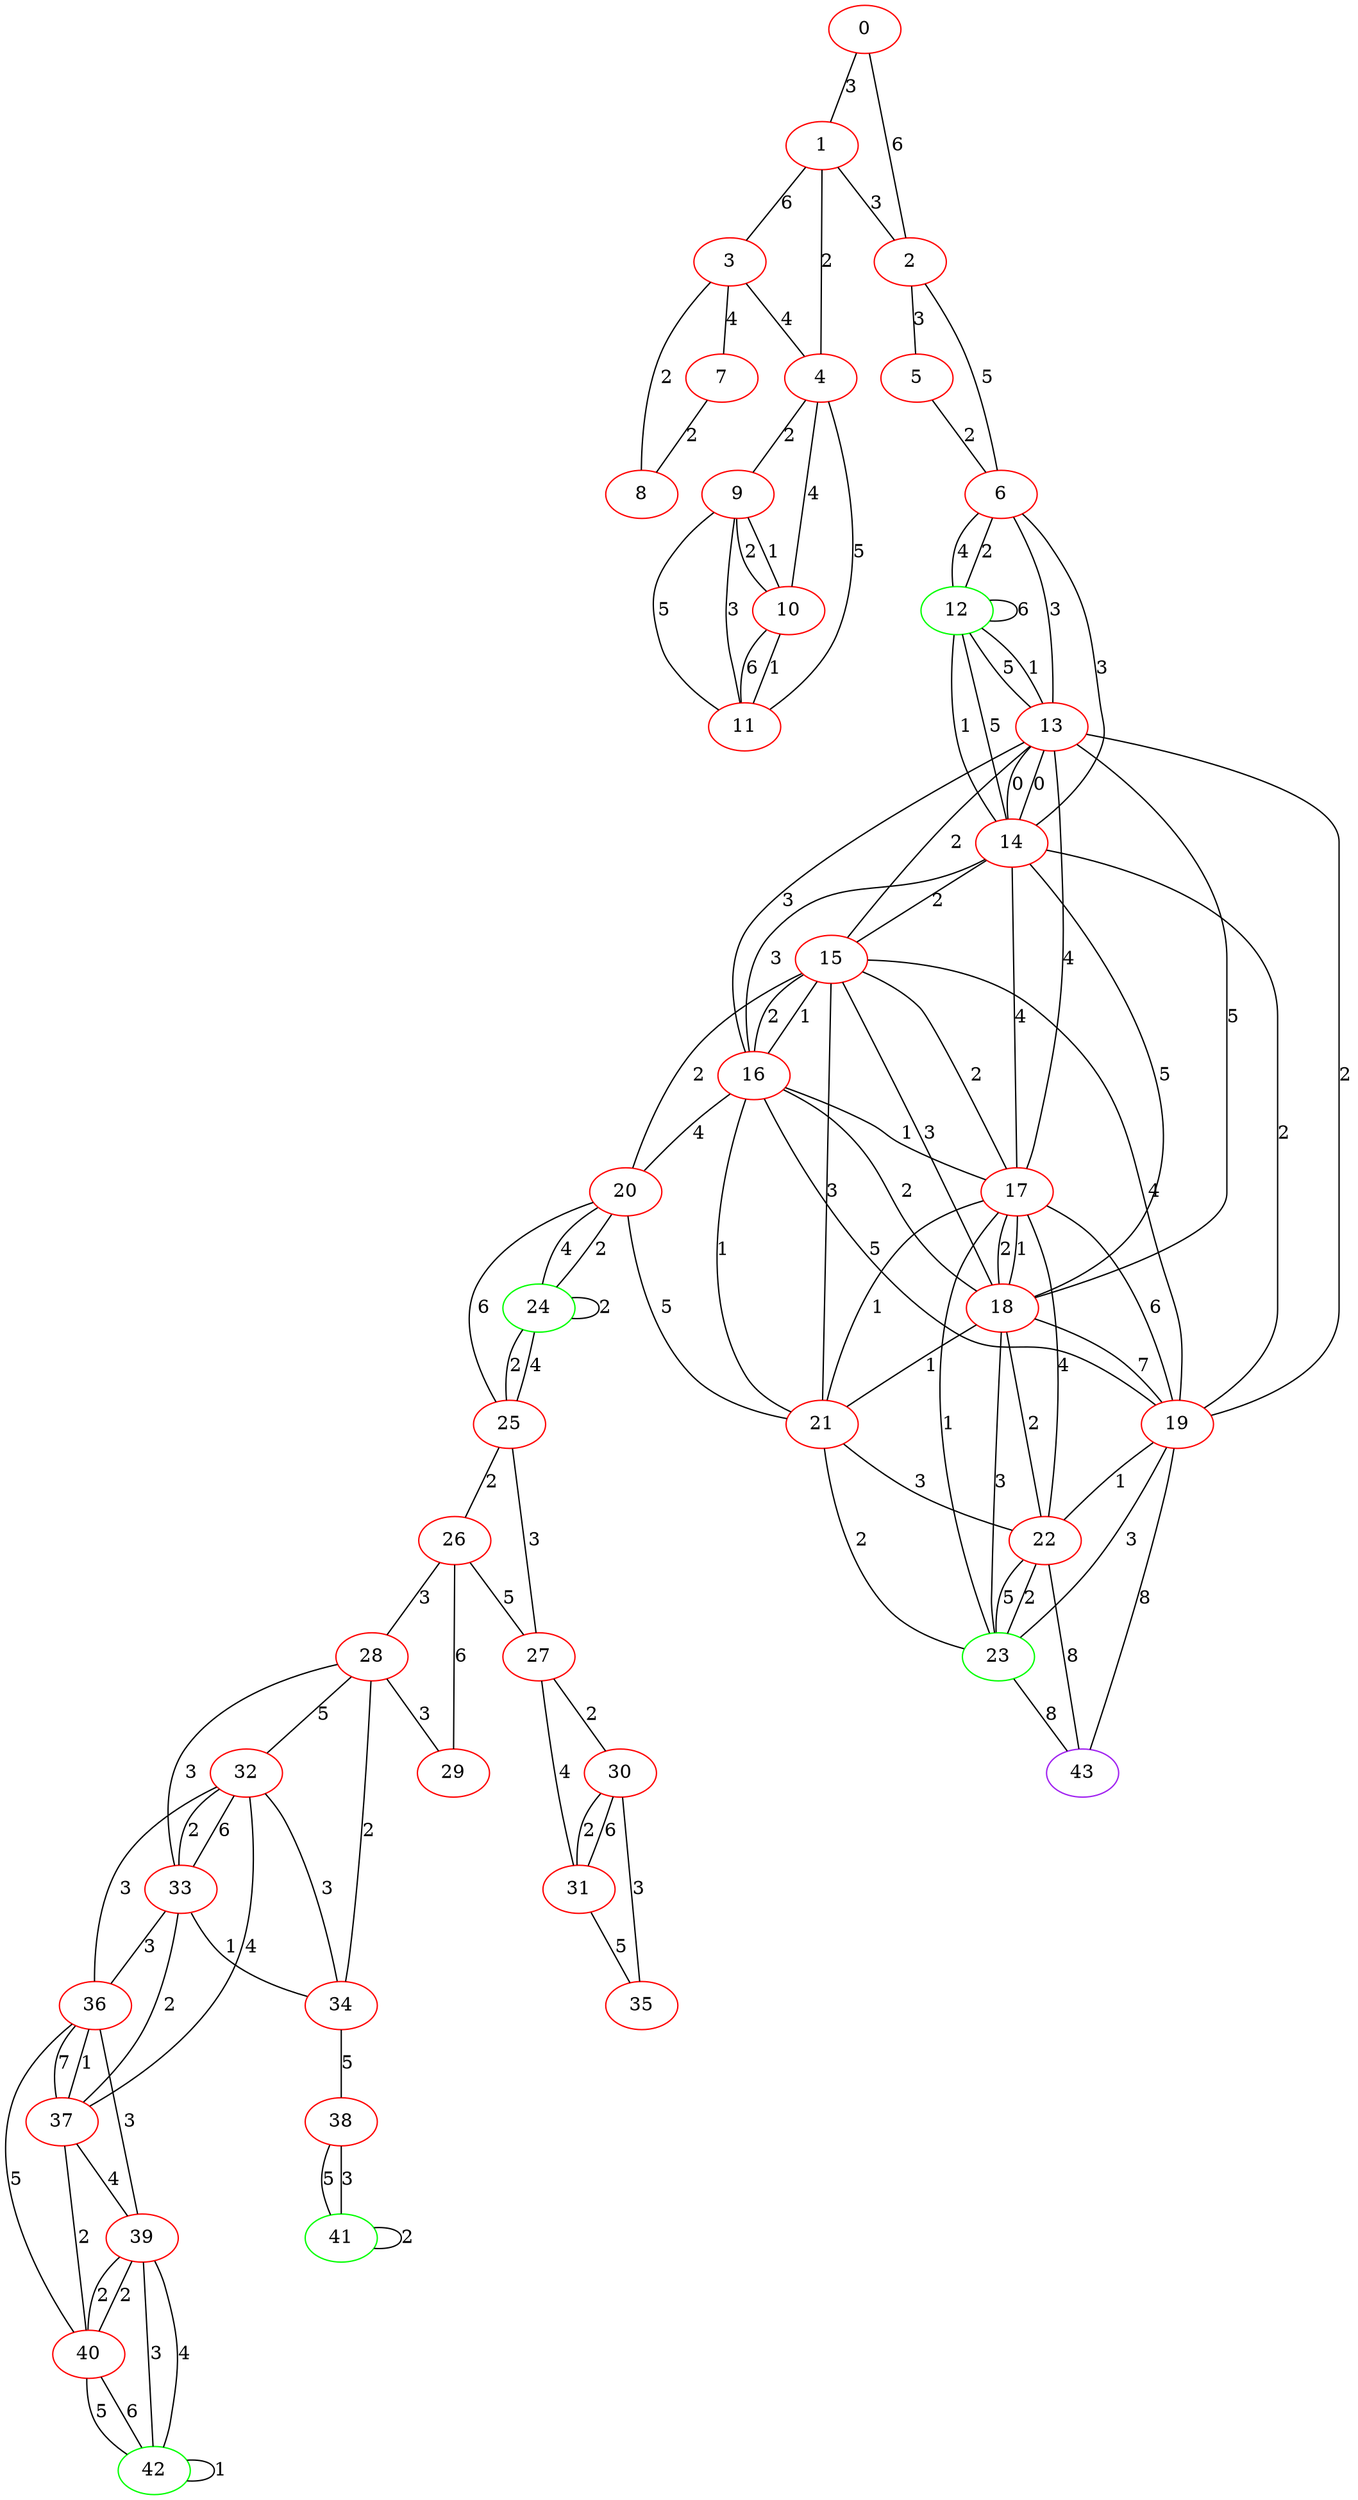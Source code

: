 graph "" {
0 [color=red, weight=1];
1 [color=red, weight=1];
2 [color=red, weight=1];
3 [color=red, weight=1];
4 [color=red, weight=1];
5 [color=red, weight=1];
6 [color=red, weight=1];
7 [color=red, weight=1];
8 [color=red, weight=1];
9 [color=red, weight=1];
10 [color=red, weight=1];
11 [color=red, weight=1];
12 [color=green, weight=2];
13 [color=red, weight=1];
14 [color=red, weight=1];
15 [color=red, weight=1];
16 [color=red, weight=1];
17 [color=red, weight=1];
18 [color=red, weight=1];
19 [color=red, weight=1];
20 [color=red, weight=1];
21 [color=red, weight=1];
22 [color=red, weight=1];
23 [color=green, weight=2];
24 [color=green, weight=2];
25 [color=red, weight=1];
26 [color=red, weight=1];
27 [color=red, weight=1];
28 [color=red, weight=1];
29 [color=red, weight=1];
30 [color=red, weight=1];
31 [color=red, weight=1];
32 [color=red, weight=1];
33 [color=red, weight=1];
34 [color=red, weight=1];
35 [color=red, weight=1];
36 [color=red, weight=1];
37 [color=red, weight=1];
38 [color=red, weight=1];
39 [color=red, weight=1];
40 [color=red, weight=1];
41 [color=green, weight=2];
42 [color=green, weight=2];
43 [color=purple, weight=4];
0 -- 1  [key=0, label=3];
0 -- 2  [key=0, label=6];
1 -- 2  [key=0, label=3];
1 -- 3  [key=0, label=6];
1 -- 4  [key=0, label=2];
2 -- 5  [key=0, label=3];
2 -- 6  [key=0, label=5];
3 -- 8  [key=0, label=2];
3 -- 4  [key=0, label=4];
3 -- 7  [key=0, label=4];
4 -- 11  [key=0, label=5];
4 -- 10  [key=0, label=4];
4 -- 9  [key=0, label=2];
5 -- 6  [key=0, label=2];
6 -- 12  [key=0, label=2];
6 -- 12  [key=1, label=4];
6 -- 13  [key=0, label=3];
6 -- 14  [key=0, label=3];
7 -- 8  [key=0, label=2];
9 -- 10  [key=0, label=1];
9 -- 10  [key=1, label=2];
9 -- 11  [key=0, label=5];
9 -- 11  [key=1, label=3];
10 -- 11  [key=0, label=6];
10 -- 11  [key=1, label=1];
12 -- 14  [key=0, label=5];
12 -- 14  [key=1, label=1];
12 -- 12  [key=0, label=6];
12 -- 13  [key=0, label=5];
12 -- 13  [key=1, label=1];
13 -- 14  [key=0, label=0];
13 -- 14  [key=1, label=0];
13 -- 15  [key=0, label=2];
13 -- 16  [key=0, label=3];
13 -- 17  [key=0, label=4];
13 -- 18  [key=0, label=5];
13 -- 19  [key=0, label=2];
14 -- 15  [key=0, label=2];
14 -- 16  [key=0, label=3];
14 -- 17  [key=0, label=4];
14 -- 18  [key=0, label=5];
14 -- 19  [key=0, label=2];
15 -- 16  [key=0, label=1];
15 -- 16  [key=1, label=2];
15 -- 17  [key=0, label=2];
15 -- 18  [key=0, label=3];
15 -- 19  [key=0, label=4];
15 -- 20  [key=0, label=2];
15 -- 21  [key=0, label=3];
16 -- 17  [key=0, label=1];
16 -- 18  [key=0, label=2];
16 -- 19  [key=0, label=5];
16 -- 20  [key=0, label=4];
16 -- 21  [key=0, label=1];
17 -- 18  [key=0, label=1];
17 -- 18  [key=1, label=2];
17 -- 19  [key=0, label=6];
17 -- 21  [key=0, label=1];
17 -- 22  [key=0, label=4];
17 -- 23  [key=0, label=1];
18 -- 19  [key=0, label=7];
18 -- 21  [key=0, label=1];
18 -- 22  [key=0, label=2];
18 -- 23  [key=0, label=3];
19 -- 43  [key=0, label=8];
19 -- 22  [key=0, label=1];
19 -- 23  [key=0, label=3];
20 -- 24  [key=0, label=2];
20 -- 24  [key=1, label=4];
20 -- 25  [key=0, label=6];
20 -- 21  [key=0, label=5];
21 -- 22  [key=0, label=3];
21 -- 23  [key=0, label=2];
22 -- 43  [key=0, label=8];
22 -- 23  [key=0, label=5];
22 -- 23  [key=1, label=2];
23 -- 43  [key=0, label=8];
24 -- 24  [key=0, label=2];
24 -- 25  [key=0, label=4];
24 -- 25  [key=1, label=2];
25 -- 26  [key=0, label=2];
25 -- 27  [key=0, label=3];
26 -- 27  [key=0, label=5];
26 -- 28  [key=0, label=3];
26 -- 29  [key=0, label=6];
27 -- 30  [key=0, label=2];
27 -- 31  [key=0, label=4];
28 -- 32  [key=0, label=5];
28 -- 33  [key=0, label=3];
28 -- 34  [key=0, label=2];
28 -- 29  [key=0, label=3];
30 -- 35  [key=0, label=3];
30 -- 31  [key=0, label=6];
30 -- 31  [key=1, label=2];
31 -- 35  [key=0, label=5];
32 -- 33  [key=0, label=2];
32 -- 33  [key=1, label=6];
32 -- 34  [key=0, label=3];
32 -- 37  [key=0, label=4];
32 -- 36  [key=0, label=3];
33 -- 36  [key=0, label=3];
33 -- 34  [key=0, label=1];
33 -- 37  [key=0, label=2];
34 -- 38  [key=0, label=5];
36 -- 40  [key=0, label=5];
36 -- 37  [key=0, label=7];
36 -- 37  [key=1, label=1];
36 -- 39  [key=0, label=3];
37 -- 40  [key=0, label=2];
37 -- 39  [key=0, label=4];
38 -- 41  [key=0, label=3];
38 -- 41  [key=1, label=5];
39 -- 40  [key=0, label=2];
39 -- 40  [key=1, label=2];
39 -- 42  [key=0, label=3];
39 -- 42  [key=1, label=4];
40 -- 42  [key=0, label=5];
40 -- 42  [key=1, label=6];
41 -- 41  [key=0, label=2];
42 -- 42  [key=0, label=1];
}
